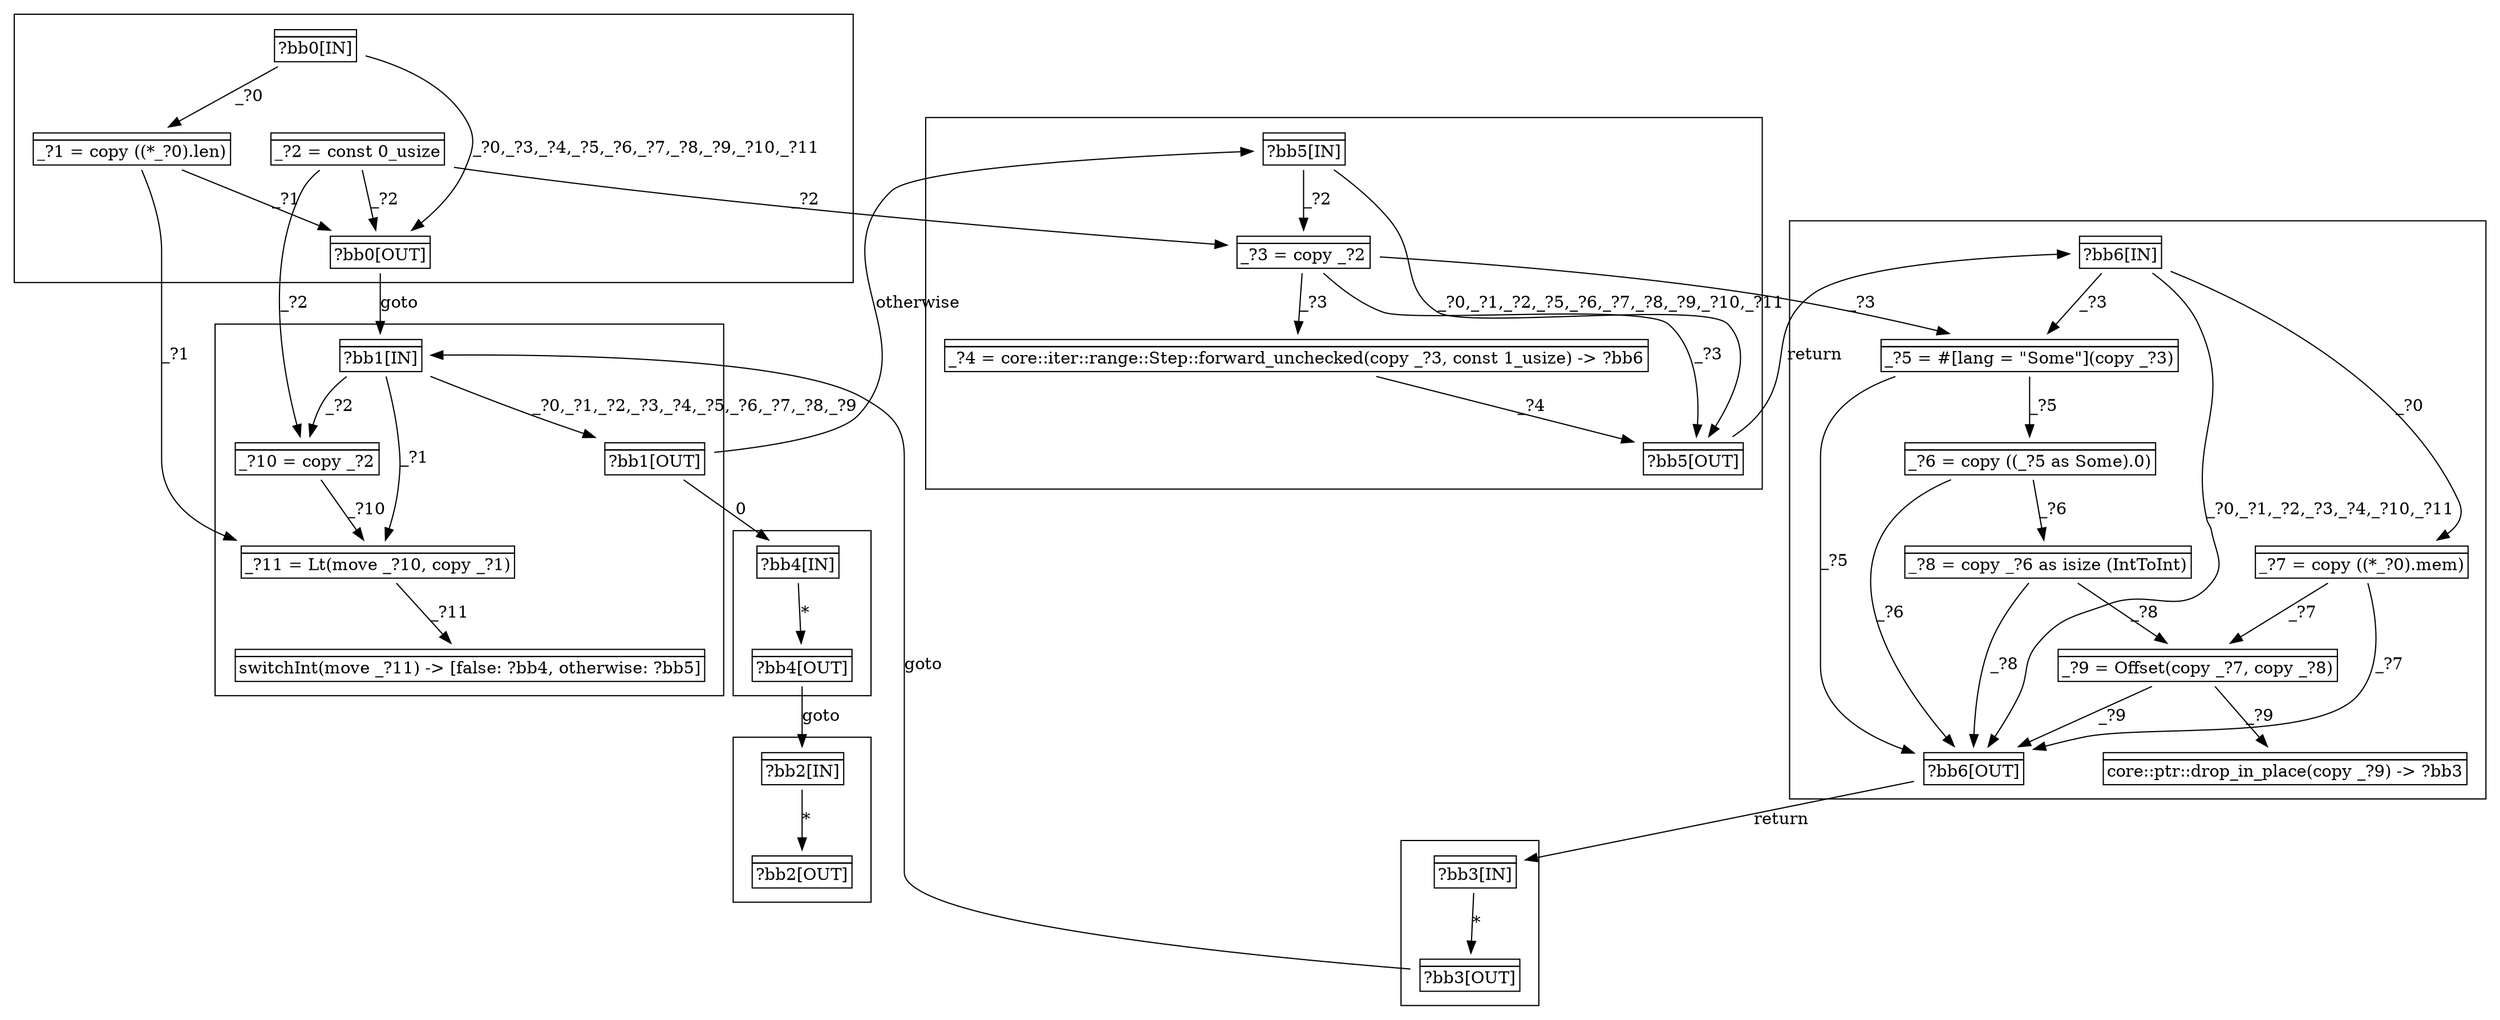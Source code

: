 digraph DataDependencyGraph {
compound = true;
subgraph cluster_bb0 {
    bb0IN [shape="none", label=<<table border="0" cellborder="1" cellspacing="0"><tr><td  align="center" colspan="1"></td></tr><tr><td align="left">?bb0[IN]</td></tr></table>>];
    bb0OUT [shape="none", label=<<table border="0" cellborder="1" cellspacing="0"><tr><td  align="center" colspan="1"></td></tr><tr><td align="left">?bb0[OUT]</td></tr></table>>];
    bb0stmt0 [shape="none", label=<<table border="0" cellborder="1" cellspacing="0"><tr><td  align="center" colspan="1"></td></tr><tr><td align="left">_?1 = copy ((*_?0).len)</td></tr></table>>];
    bb0stmt1 [shape="none", label=<<table border="0" cellborder="1" cellspacing="0"><tr><td  align="center" colspan="1"></td></tr><tr><td align="left">_?2 = const 0_usize</td></tr></table>>];
    bb0IN -> bb0stmt0 [label="_?0"];
    bb0stmt0 -> bb0OUT [label="_?1"];
    bb0stmt1 -> bb0OUT [label="_?2"];
    bb0IN -> bb0OUT [label="_?0,_?3,_?4,_?5,_?6,_?7,_?8,_?9,_?10,_?11"];
}
subgraph cluster_bb1 {
    bb1IN [shape="none", label=<<table border="0" cellborder="1" cellspacing="0"><tr><td  align="center" colspan="1"></td></tr><tr><td align="left">?bb1[IN]</td></tr></table>>];
    bb1OUT [shape="none", label=<<table border="0" cellborder="1" cellspacing="0"><tr><td  align="center" colspan="1"></td></tr><tr><td align="left">?bb1[OUT]</td></tr></table>>];
    bb1stmt0 [shape="none", label=<<table border="0" cellborder="1" cellspacing="0"><tr><td  align="center" colspan="1"></td></tr><tr><td align="left">_?10 = copy _?2</td></tr></table>>];
    bb1stmt1 [shape="none", label=<<table border="0" cellborder="1" cellspacing="0"><tr><td  align="center" colspan="1"></td></tr><tr><td align="left">_?11 = Lt(move _?10, copy _?1)</td></tr></table>>];
    bb1stmt2 [shape="none", label=<<table border="0" cellborder="1" cellspacing="0"><tr><td  align="center" colspan="1"></td></tr><tr><td align="left">switchInt(move _?11) -&gt; [false: ?bb4, otherwise: ?bb5]</td></tr></table>>];
    bb1IN -> bb1stmt0 [label="_?2"];
    bb1IN -> bb1stmt1 [label="_?1"];
    bb1IN -> bb1OUT [label="_?0,_?1,_?2,_?3,_?4,_?5,_?6,_?7,_?8,_?9"];
    bb1stmt0 -> bb1stmt1 [label="_?10"];
    bb1stmt1 -> bb1stmt2 [label="_?11"];
}
subgraph cluster_bb2 {
    bb2IN [shape="none", label=<<table border="0" cellborder="1" cellspacing="0"><tr><td  align="center" colspan="1"></td></tr><tr><td align="left">?bb2[IN]</td></tr></table>>];
    bb2OUT [shape="none", label=<<table border="0" cellborder="1" cellspacing="0"><tr><td  align="center" colspan="1"></td></tr><tr><td align="left">?bb2[OUT]</td></tr></table>>];
    bb2IN -> bb2OUT [label="*"];
}
subgraph cluster_bb3 {
    bb3IN [shape="none", label=<<table border="0" cellborder="1" cellspacing="0"><tr><td  align="center" colspan="1"></td></tr><tr><td align="left">?bb3[IN]</td></tr></table>>];
    bb3OUT [shape="none", label=<<table border="0" cellborder="1" cellspacing="0"><tr><td  align="center" colspan="1"></td></tr><tr><td align="left">?bb3[OUT]</td></tr></table>>];
    bb3IN -> bb3OUT [label="*"];
}
subgraph cluster_bb4 {
    bb4IN [shape="none", label=<<table border="0" cellborder="1" cellspacing="0"><tr><td  align="center" colspan="1"></td></tr><tr><td align="left">?bb4[IN]</td></tr></table>>];
    bb4OUT [shape="none", label=<<table border="0" cellborder="1" cellspacing="0"><tr><td  align="center" colspan="1"></td></tr><tr><td align="left">?bb4[OUT]</td></tr></table>>];
    bb4IN -> bb4OUT [label="*"];
}
subgraph cluster_bb5 {
    bb5IN [shape="none", label=<<table border="0" cellborder="1" cellspacing="0"><tr><td  align="center" colspan="1"></td></tr><tr><td align="left">?bb5[IN]</td></tr></table>>];
    bb5OUT [shape="none", label=<<table border="0" cellborder="1" cellspacing="0"><tr><td  align="center" colspan="1"></td></tr><tr><td align="left">?bb5[OUT]</td></tr></table>>];
    bb5stmt0 [shape="none", label=<<table border="0" cellborder="1" cellspacing="0"><tr><td  align="center" colspan="1"></td></tr><tr><td align="left">_?3 = copy _?2</td></tr></table>>];
    bb5stmt1 [shape="none", label=<<table border="0" cellborder="1" cellspacing="0"><tr><td  align="center" colspan="1"></td></tr><tr><td align="left">_?4 = core::iter::range::Step::forward_unchecked(copy _?3, const 1_usize) -&gt; ?bb6</td></tr></table>>];
    bb5IN -> bb5stmt0 [label="_?2"];
    bb5stmt0 -> bb5OUT [label="_?3"];
    bb5stmt1 -> bb5OUT [label="_?4"];
    bb5IN -> bb5OUT [label="_?0,_?1,_?2,_?5,_?6,_?7,_?8,_?9,_?10,_?11"];
    bb5stmt0 -> bb5stmt1 [label="_?3"];
}
subgraph cluster_bb6 {
    bb6IN [shape="none", label=<<table border="0" cellborder="1" cellspacing="0"><tr><td  align="center" colspan="1"></td></tr><tr><td align="left">?bb6[IN]</td></tr></table>>];
    bb6OUT [shape="none", label=<<table border="0" cellborder="1" cellspacing="0"><tr><td  align="center" colspan="1"></td></tr><tr><td align="left">?bb6[OUT]</td></tr></table>>];
    bb6stmt0 [shape="none", label=<<table border="0" cellborder="1" cellspacing="0"><tr><td  align="center" colspan="1"></td></tr><tr><td align="left">_?5 = #[lang = &quot;Some&quot;](copy _?3)</td></tr></table>>];
    bb6stmt1 [shape="none", label=<<table border="0" cellborder="1" cellspacing="0"><tr><td  align="center" colspan="1"></td></tr><tr><td align="left">_?6 = copy ((_?5 as Some).0)</td></tr></table>>];
    bb6stmt2 [shape="none", label=<<table border="0" cellborder="1" cellspacing="0"><tr><td  align="center" colspan="1"></td></tr><tr><td align="left">_?7 = copy ((*_?0).mem)</td></tr></table>>];
    bb6stmt3 [shape="none", label=<<table border="0" cellborder="1" cellspacing="0"><tr><td  align="center" colspan="1"></td></tr><tr><td align="left">_?8 = copy _?6 as isize (IntToInt)</td></tr></table>>];
    bb6stmt4 [shape="none", label=<<table border="0" cellborder="1" cellspacing="0"><tr><td  align="center" colspan="1"></td></tr><tr><td align="left">_?9 = Offset(copy _?7, copy _?8)</td></tr></table>>];
    bb6stmt5 [shape="none", label=<<table border="0" cellborder="1" cellspacing="0"><tr><td  align="center" colspan="1"></td></tr><tr><td align="left">core::ptr::drop_in_place(copy _?9) -&gt; ?bb3</td></tr></table>>];
    bb6IN -> bb6stmt0 [label="_?3"];
    bb6IN -> bb6stmt2 [label="_?0"];
    bb6stmt0 -> bb6OUT [label="_?5"];
    bb6stmt1 -> bb6OUT [label="_?6"];
    bb6stmt2 -> bb6OUT [label="_?7"];
    bb6stmt3 -> bb6OUT [label="_?8"];
    bb6stmt4 -> bb6OUT [label="_?9"];
    bb6IN -> bb6OUT [label="_?0,_?1,_?2,_?3,_?4,_?10,_?11"];
    bb6stmt0 -> bb6stmt1 [label="_?5"];
    bb6stmt1 -> bb6stmt3 [label="_?6"];
    bb6stmt2 -> bb6stmt4 [label="_?7"];
    bb6stmt3 -> bb6stmt4 [label="_?8"];
    bb6stmt4 -> bb6stmt5 [label="_?9"];
}
    bb0OUT -> bb1IN [label="goto"];
    bb1OUT -> bb4IN [label="0"];
    bb1OUT -> bb5IN [label="otherwise"];
    bb3OUT -> bb1IN [label="goto"];
    bb4OUT -> bb2IN [label="goto"];
    bb5OUT -> bb6IN [label="return"];
    bb6OUT -> bb3IN [label="return"];
    bb0stmt1 -> bb1stmt0 [label="_?2"];
    bb0stmt0 -> bb1stmt1 [label="_?1"];
    bb0stmt1 -> bb5stmt0 [label="_?2"];
    bb5stmt0 -> bb6stmt0 [label="_?3"];
}
